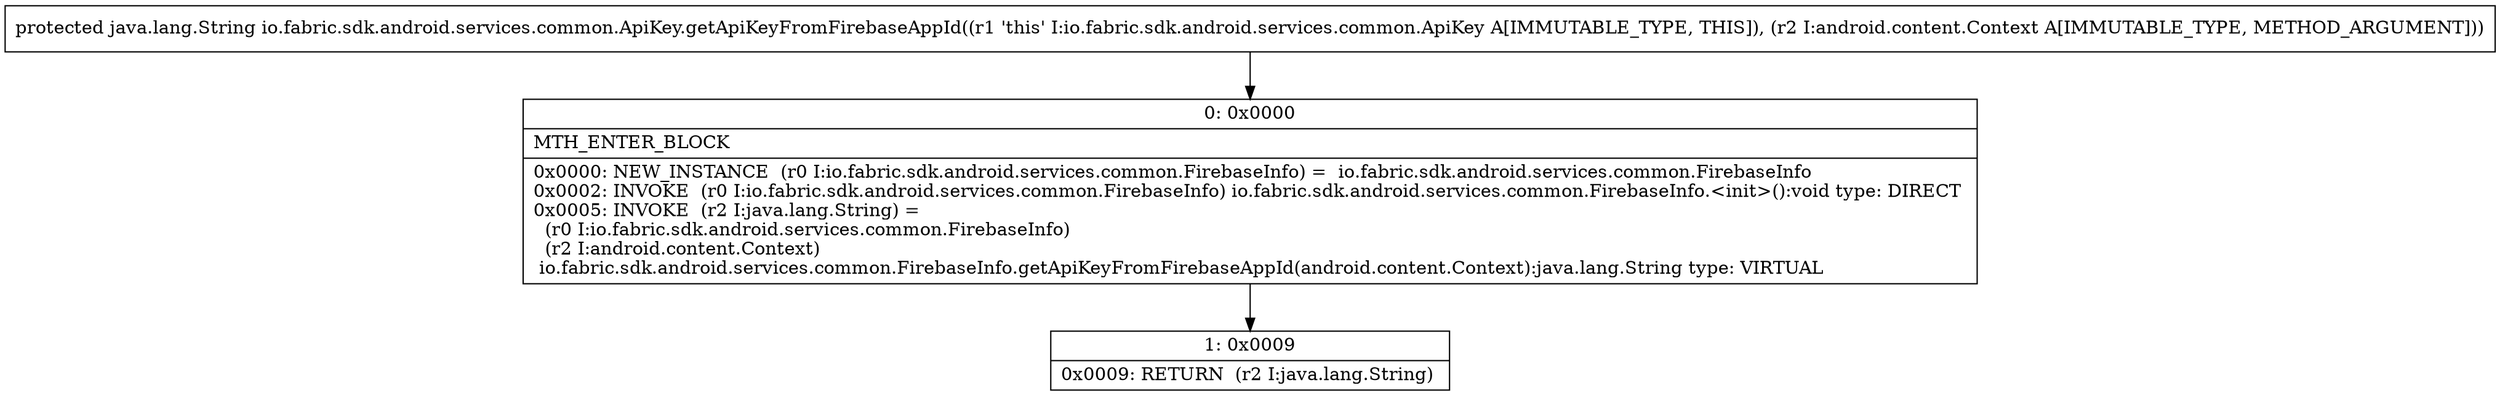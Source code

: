 digraph "CFG forio.fabric.sdk.android.services.common.ApiKey.getApiKeyFromFirebaseAppId(Landroid\/content\/Context;)Ljava\/lang\/String;" {
Node_0 [shape=record,label="{0\:\ 0x0000|MTH_ENTER_BLOCK\l|0x0000: NEW_INSTANCE  (r0 I:io.fabric.sdk.android.services.common.FirebaseInfo) =  io.fabric.sdk.android.services.common.FirebaseInfo \l0x0002: INVOKE  (r0 I:io.fabric.sdk.android.services.common.FirebaseInfo) io.fabric.sdk.android.services.common.FirebaseInfo.\<init\>():void type: DIRECT \l0x0005: INVOKE  (r2 I:java.lang.String) = \l  (r0 I:io.fabric.sdk.android.services.common.FirebaseInfo)\l  (r2 I:android.content.Context)\l io.fabric.sdk.android.services.common.FirebaseInfo.getApiKeyFromFirebaseAppId(android.content.Context):java.lang.String type: VIRTUAL \l}"];
Node_1 [shape=record,label="{1\:\ 0x0009|0x0009: RETURN  (r2 I:java.lang.String) \l}"];
MethodNode[shape=record,label="{protected java.lang.String io.fabric.sdk.android.services.common.ApiKey.getApiKeyFromFirebaseAppId((r1 'this' I:io.fabric.sdk.android.services.common.ApiKey A[IMMUTABLE_TYPE, THIS]), (r2 I:android.content.Context A[IMMUTABLE_TYPE, METHOD_ARGUMENT])) }"];
MethodNode -> Node_0;
Node_0 -> Node_1;
}

